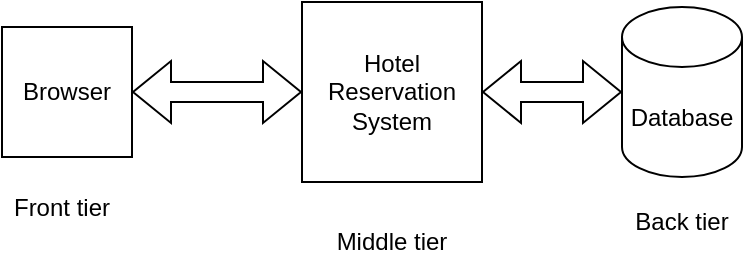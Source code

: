 <mxfile version="24.7.16">
  <diagram name="Page-1" id="ZZQOxabH6cAu3vSkIN2_">
    <mxGraphModel dx="1737" dy="408" grid="1" gridSize="10" guides="1" tooltips="1" connect="1" arrows="1" fold="1" page="1" pageScale="1" pageWidth="827" pageHeight="1169" math="0" shadow="0">
      <root>
        <mxCell id="0" />
        <mxCell id="1" parent="0" />
        <mxCell id="mNZshATVuIiM8V2iSMGu-1" value="Browser" style="whiteSpace=wrap;html=1;aspect=fixed;" vertex="1" parent="1">
          <mxGeometry x="-730" y="157.5" width="65" height="65" as="geometry" />
        </mxCell>
        <mxCell id="mNZshATVuIiM8V2iSMGu-2" value="Hotel Reservation System" style="whiteSpace=wrap;html=1;aspect=fixed;" vertex="1" parent="1">
          <mxGeometry x="-580" y="145" width="90" height="90" as="geometry" />
        </mxCell>
        <mxCell id="mNZshATVuIiM8V2iSMGu-3" value="Database" style="shape=cylinder3;whiteSpace=wrap;html=1;boundedLbl=1;backgroundOutline=1;size=15;" vertex="1" parent="1">
          <mxGeometry x="-420" y="147.5" width="60" height="85" as="geometry" />
        </mxCell>
        <mxCell id="mNZshATVuIiM8V2iSMGu-4" value="" style="shape=flexArrow;endArrow=classic;startArrow=classic;html=1;rounded=0;exitX=1;exitY=0.5;exitDx=0;exitDy=0;entryX=0;entryY=0.5;entryDx=0;entryDy=0;" edge="1" parent="1" source="mNZshATVuIiM8V2iSMGu-1" target="mNZshATVuIiM8V2iSMGu-2">
          <mxGeometry width="100" height="100" relative="1" as="geometry">
            <mxPoint x="-670" y="360" as="sourcePoint" />
            <mxPoint x="-570" y="260" as="targetPoint" />
            <Array as="points" />
          </mxGeometry>
        </mxCell>
        <mxCell id="mNZshATVuIiM8V2iSMGu-5" value="" style="shape=flexArrow;endArrow=classic;startArrow=classic;html=1;rounded=0;entryX=0;entryY=0.5;entryDx=0;entryDy=0;entryPerimeter=0;exitX=1;exitY=0.5;exitDx=0;exitDy=0;" edge="1" parent="1" source="mNZshATVuIiM8V2iSMGu-2" target="mNZshATVuIiM8V2iSMGu-3">
          <mxGeometry width="100" height="100" relative="1" as="geometry">
            <mxPoint x="-470" y="270" as="sourcePoint" />
            <mxPoint x="-420" y="187" as="targetPoint" />
            <Array as="points" />
          </mxGeometry>
        </mxCell>
        <mxCell id="mNZshATVuIiM8V2iSMGu-6" value="Front tier" style="text;html=1;align=center;verticalAlign=middle;whiteSpace=wrap;rounded=0;" vertex="1" parent="1">
          <mxGeometry x="-730" y="232.5" width="60" height="30" as="geometry" />
        </mxCell>
        <mxCell id="mNZshATVuIiM8V2iSMGu-7" value="Back tier" style="text;html=1;align=center;verticalAlign=middle;whiteSpace=wrap;rounded=0;" vertex="1" parent="1">
          <mxGeometry x="-420" y="240" width="60" height="30" as="geometry" />
        </mxCell>
        <mxCell id="mNZshATVuIiM8V2iSMGu-8" value="Middle tier" style="text;html=1;align=center;verticalAlign=middle;whiteSpace=wrap;rounded=0;" vertex="1" parent="1">
          <mxGeometry x="-565" y="250" width="60" height="30" as="geometry" />
        </mxCell>
      </root>
    </mxGraphModel>
  </diagram>
</mxfile>

